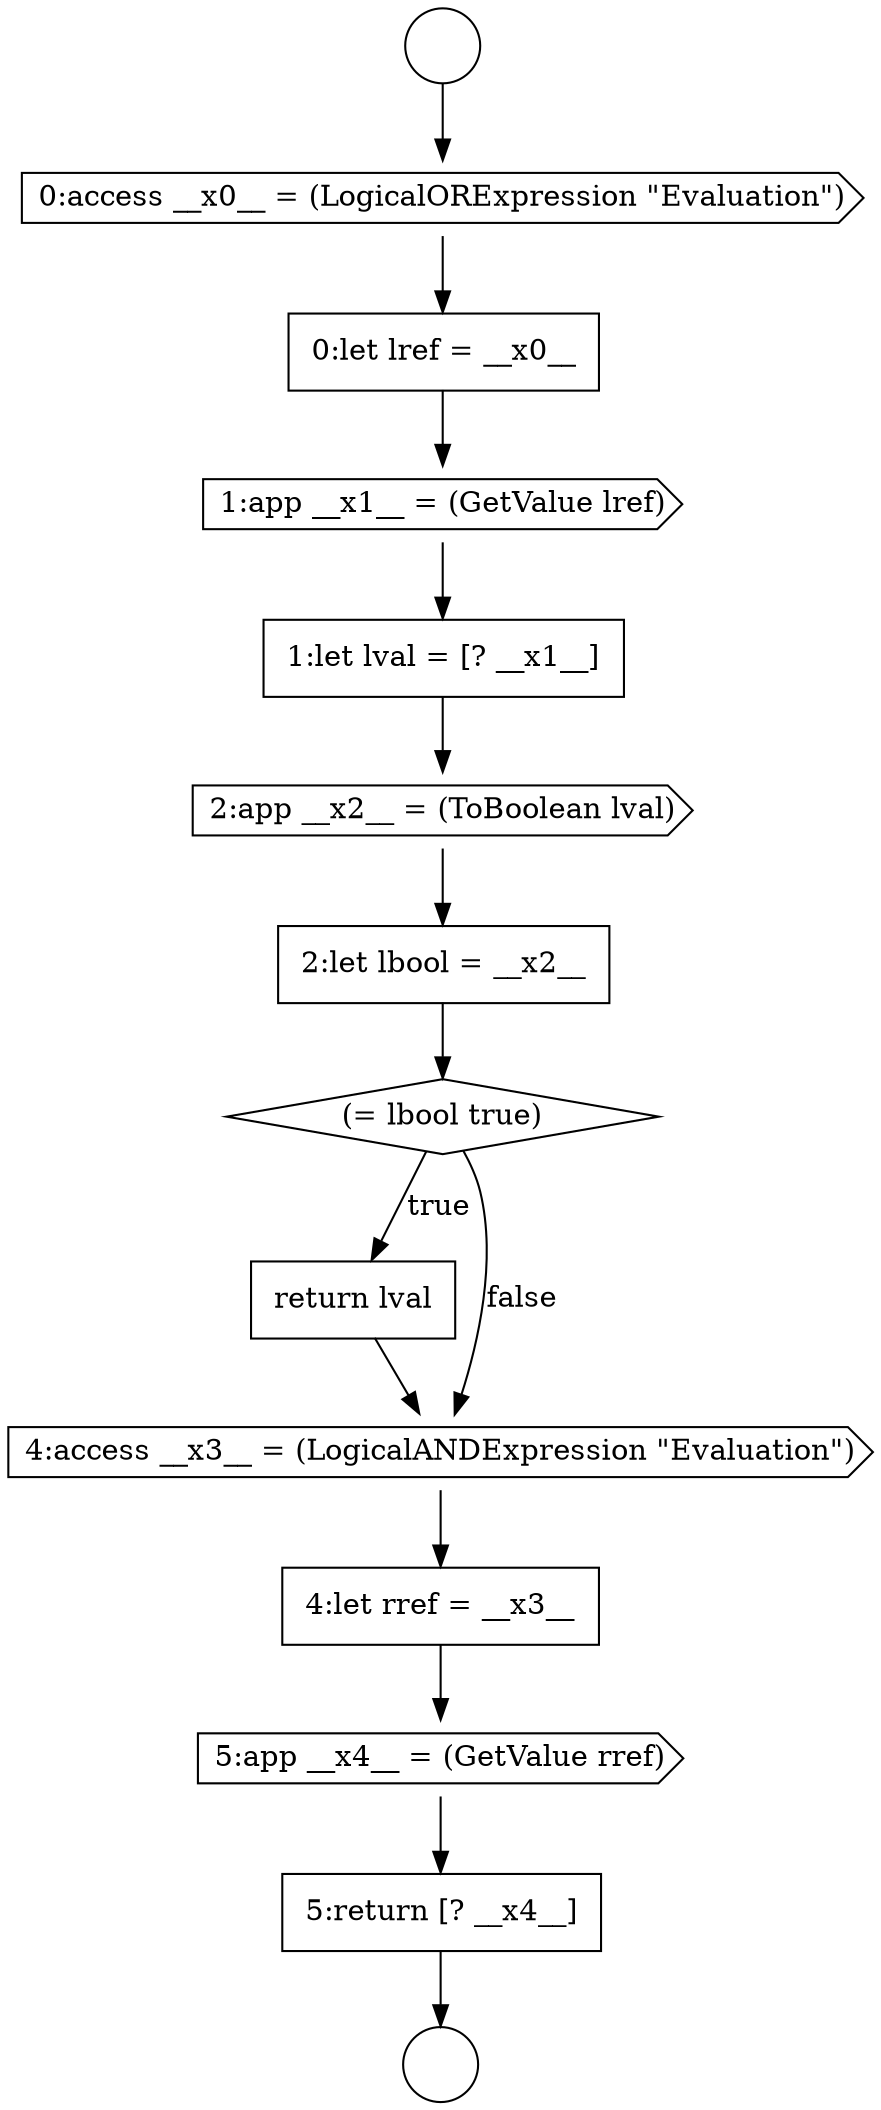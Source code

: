 digraph {
  node4747 [shape=none, margin=0, label=<<font color="black">
    <table border="0" cellborder="1" cellspacing="0" cellpadding="10">
      <tr><td align="left">4:let rref = __x3__</td></tr>
    </table>
  </font>> color="black" fillcolor="white" style=filled]
  node4739 [shape=none, margin=0, label=<<font color="black">
    <table border="0" cellborder="1" cellspacing="0" cellpadding="10">
      <tr><td align="left">0:let lref = __x0__</td></tr>
    </table>
  </font>> color="black" fillcolor="white" style=filled]
  node4743 [shape=none, margin=0, label=<<font color="black">
    <table border="0" cellborder="1" cellspacing="0" cellpadding="10">
      <tr><td align="left">2:let lbool = __x2__</td></tr>
    </table>
  </font>> color="black" fillcolor="white" style=filled]
  node4741 [shape=none, margin=0, label=<<font color="black">
    <table border="0" cellborder="1" cellspacing="0" cellpadding="10">
      <tr><td align="left">1:let lval = [? __x1__]</td></tr>
    </table>
  </font>> color="black" fillcolor="white" style=filled]
  node4749 [shape=none, margin=0, label=<<font color="black">
    <table border="0" cellborder="1" cellspacing="0" cellpadding="10">
      <tr><td align="left">5:return [? __x4__]</td></tr>
    </table>
  </font>> color="black" fillcolor="white" style=filled]
  node4737 [shape=circle label=" " color="black" fillcolor="white" style=filled]
  node4748 [shape=cds, label=<<font color="black">5:app __x4__ = (GetValue rref)</font>> color="black" fillcolor="white" style=filled]
  node4738 [shape=cds, label=<<font color="black">0:access __x0__ = (LogicalORExpression &quot;Evaluation&quot;)</font>> color="black" fillcolor="white" style=filled]
  node4745 [shape=none, margin=0, label=<<font color="black">
    <table border="0" cellborder="1" cellspacing="0" cellpadding="10">
      <tr><td align="left">return lval</td></tr>
    </table>
  </font>> color="black" fillcolor="white" style=filled]
  node4742 [shape=cds, label=<<font color="black">2:app __x2__ = (ToBoolean lval)</font>> color="black" fillcolor="white" style=filled]
  node4746 [shape=cds, label=<<font color="black">4:access __x3__ = (LogicalANDExpression &quot;Evaluation&quot;)</font>> color="black" fillcolor="white" style=filled]
  node4740 [shape=cds, label=<<font color="black">1:app __x1__ = (GetValue lref)</font>> color="black" fillcolor="white" style=filled]
  node4744 [shape=diamond, label=<<font color="black">(= lbool true)</font>> color="black" fillcolor="white" style=filled]
  node4736 [shape=circle label=" " color="black" fillcolor="white" style=filled]
  node4742 -> node4743 [ color="black"]
  node4748 -> node4749 [ color="black"]
  node4736 -> node4738 [ color="black"]
  node4749 -> node4737 [ color="black"]
  node4738 -> node4739 [ color="black"]
  node4744 -> node4745 [label=<<font color="black">true</font>> color="black"]
  node4744 -> node4746 [label=<<font color="black">false</font>> color="black"]
  node4747 -> node4748 [ color="black"]
  node4746 -> node4747 [ color="black"]
  node4739 -> node4740 [ color="black"]
  node4740 -> node4741 [ color="black"]
  node4745 -> node4746 [ color="black"]
  node4743 -> node4744 [ color="black"]
  node4741 -> node4742 [ color="black"]
}
